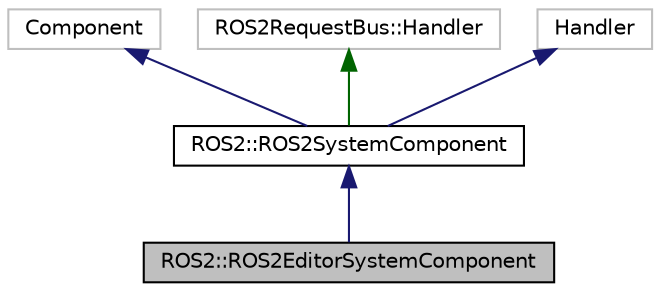 digraph "ROS2::ROS2EditorSystemComponent"
{
 // LATEX_PDF_SIZE
  edge [fontname="Helvetica",fontsize="10",labelfontname="Helvetica",labelfontsize="10"];
  node [fontname="Helvetica",fontsize="10",shape=record];
  Node1 [label="ROS2::ROS2EditorSystemComponent",height=0.2,width=0.4,color="black", fillcolor="grey75", style="filled", fontcolor="black",tooltip="System component for ROS2 editor."];
  Node2 -> Node1 [dir="back",color="midnightblue",fontsize="10",style="solid",fontname="Helvetica"];
  Node2 [label="ROS2::ROS2SystemComponent",height=0.2,width=0.4,color="black", fillcolor="white", style="filled",URL="$class_r_o_s2_1_1_r_o_s2_system_component.html",tooltip="Central singleton-like System Component for ROS2 Gem."];
  Node3 -> Node2 [dir="back",color="midnightblue",fontsize="10",style="solid",fontname="Helvetica"];
  Node3 [label="Component",height=0.2,width=0.4,color="grey75", fillcolor="white", style="filled",tooltip=" "];
  Node4 -> Node2 [dir="back",color="darkgreen",fontsize="10",style="solid",fontname="Helvetica"];
  Node4 [label="ROS2RequestBus::Handler",height=0.2,width=0.4,color="grey75", fillcolor="white", style="filled",tooltip=" "];
  Node5 -> Node2 [dir="back",color="midnightblue",fontsize="10",style="solid",fontname="Helvetica"];
  Node5 [label="Handler",height=0.2,width=0.4,color="grey75", fillcolor="white", style="filled",tooltip=" "];
}
